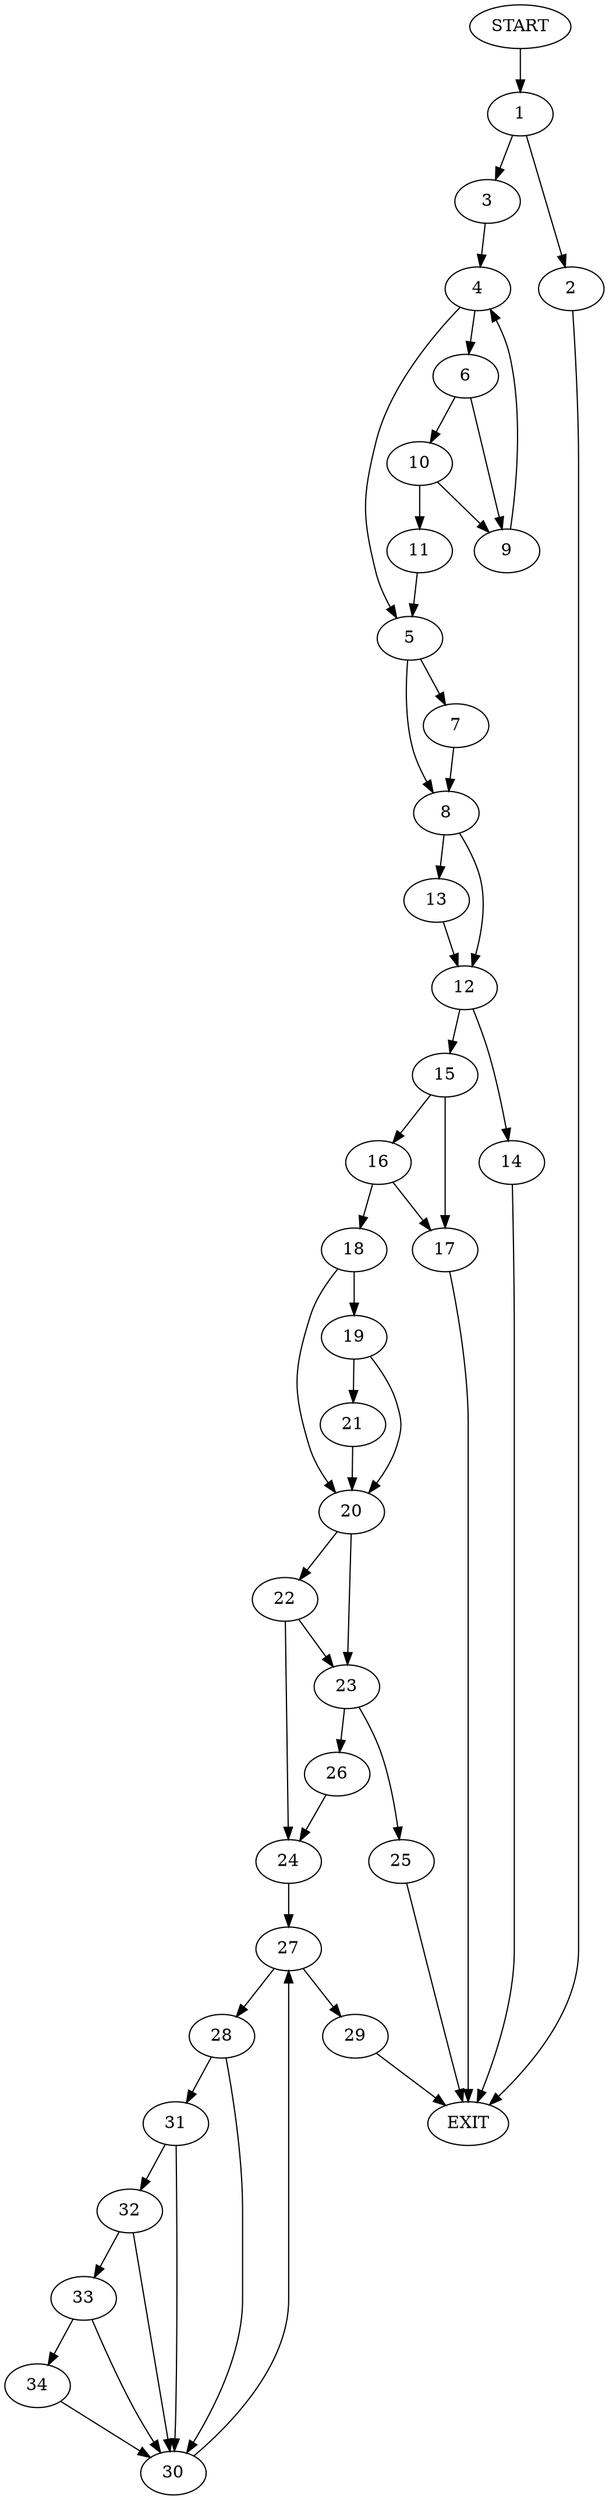 digraph {
0 [label="START"]
35 [label="EXIT"]
0 -> 1
1 -> 2
1 -> 3
3 -> 4
2 -> 35
4 -> 5
4 -> 6
5 -> 7
5 -> 8
6 -> 9
6 -> 10
10 -> 9
10 -> 11
9 -> 4
11 -> 5
8 -> 12
8 -> 13
7 -> 8
13 -> 12
12 -> 14
12 -> 15
15 -> 16
15 -> 17
14 -> 35
17 -> 35
16 -> 17
16 -> 18
18 -> 19
18 -> 20
19 -> 21
19 -> 20
20 -> 22
20 -> 23
21 -> 20
22 -> 24
22 -> 23
23 -> 25
23 -> 26
24 -> 27
25 -> 35
26 -> 24
27 -> 28
27 -> 29
29 -> 35
28 -> 30
28 -> 31
31 -> 32
31 -> 30
30 -> 27
32 -> 30
32 -> 33
33 -> 30
33 -> 34
34 -> 30
}
